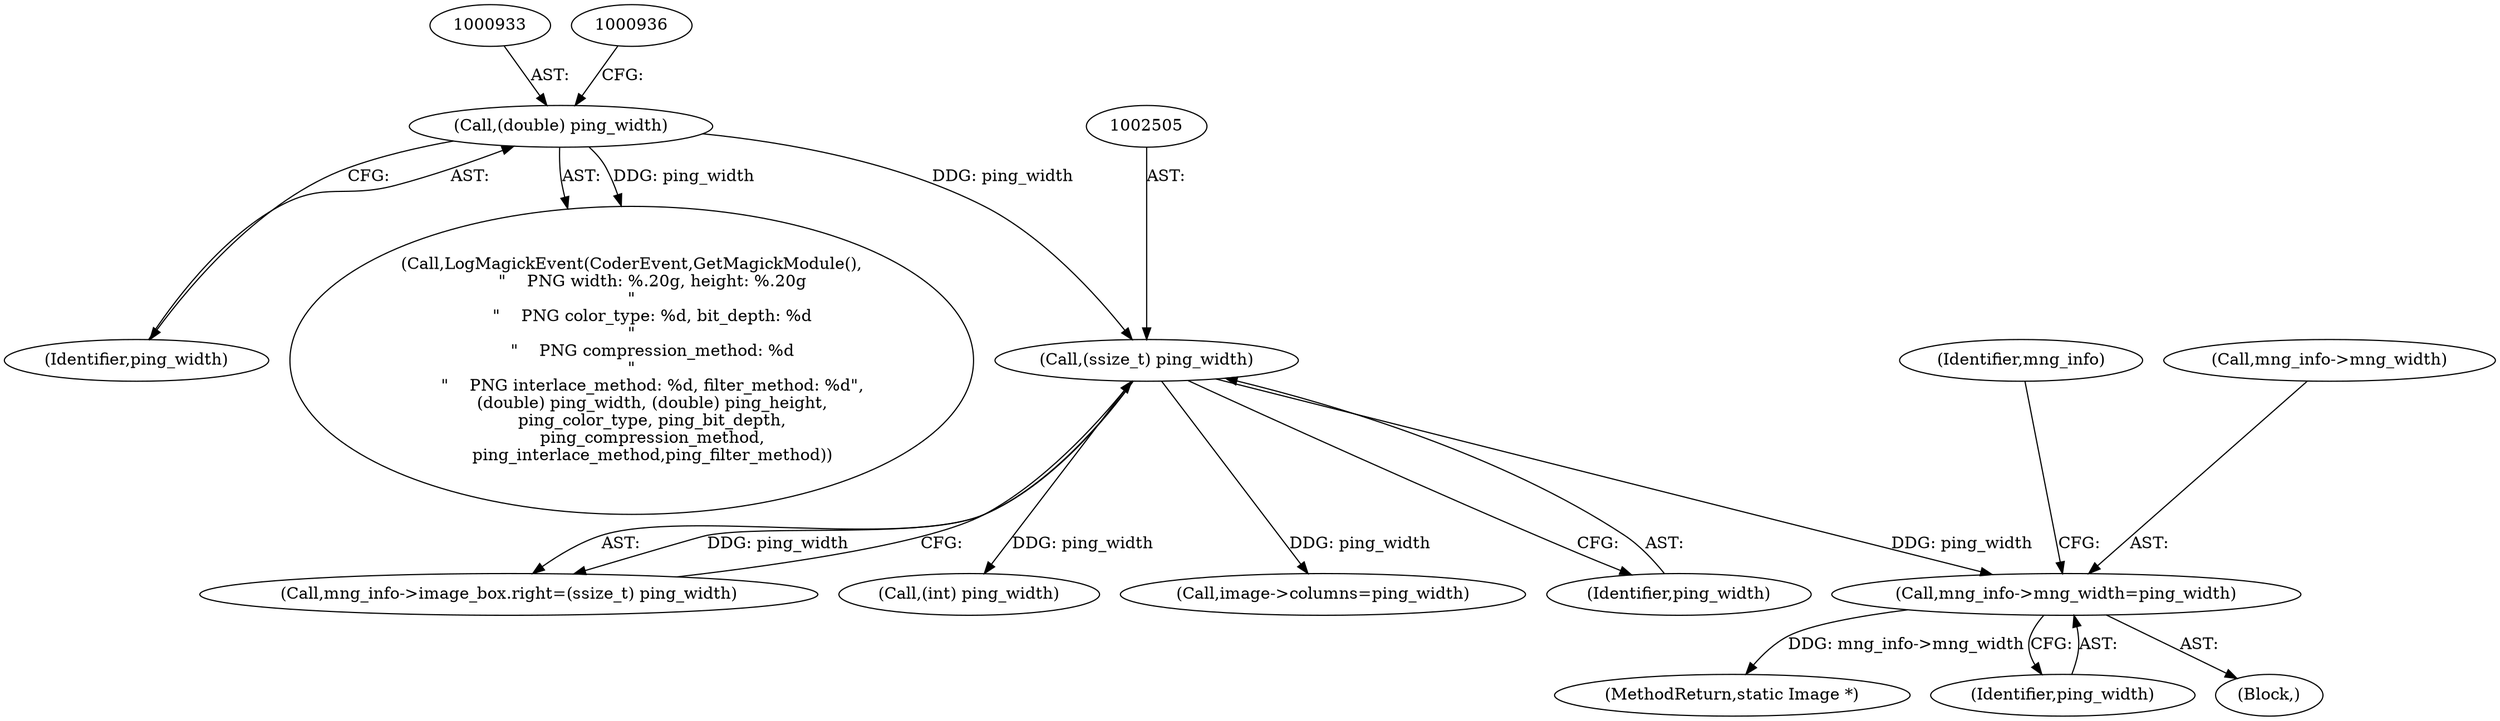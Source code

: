 digraph "0_ImageMagick_8ca35831e91c3db8c6d281d09b605001003bec08@pointer" {
"1002530" [label="(Call,mng_info->mng_width=ping_width)"];
"1002504" [label="(Call,(ssize_t) ping_width)"];
"1000932" [label="(Call,(double) ping_width)"];
"1002537" [label="(Identifier,mng_info)"];
"1000932" [label="(Call,(double) ping_width)"];
"1002506" [label="(Identifier,ping_width)"];
"1005492" [label="(MethodReturn,static Image *)"];
"1002504" [label="(Call,(ssize_t) ping_width)"];
"1002530" [label="(Call,mng_info->mng_width=ping_width)"];
"1002498" [label="(Call,mng_info->image_box.right=(ssize_t) ping_width)"];
"1000934" [label="(Identifier,ping_width)"];
"1000928" [label="(Call,LogMagickEvent(CoderEvent,GetMagickModule(),\n        \"    PNG width: %.20g, height: %.20g\n\"\n        \"    PNG color_type: %d, bit_depth: %d\n\"\n        \"    PNG compression_method: %d\n\"\n        \"    PNG interlace_method: %d, filter_method: %d\",\n        (double) ping_width, (double) ping_height,\n        ping_color_type, ping_bit_depth,\n        ping_compression_method,\n        ping_interlace_method,ping_filter_method))"];
"1002534" [label="(Identifier,ping_width)"];
"1002531" [label="(Call,mng_info->mng_width)"];
"1002529" [label="(Block,)"];
"1002958" [label="(Call,(int) ping_width)"];
"1002574" [label="(Call,image->columns=ping_width)"];
"1002530" -> "1002529"  [label="AST: "];
"1002530" -> "1002534"  [label="CFG: "];
"1002531" -> "1002530"  [label="AST: "];
"1002534" -> "1002530"  [label="AST: "];
"1002537" -> "1002530"  [label="CFG: "];
"1002530" -> "1005492"  [label="DDG: mng_info->mng_width"];
"1002504" -> "1002530"  [label="DDG: ping_width"];
"1002504" -> "1002498"  [label="AST: "];
"1002504" -> "1002506"  [label="CFG: "];
"1002505" -> "1002504"  [label="AST: "];
"1002506" -> "1002504"  [label="AST: "];
"1002498" -> "1002504"  [label="CFG: "];
"1002504" -> "1002498"  [label="DDG: ping_width"];
"1000932" -> "1002504"  [label="DDG: ping_width"];
"1002504" -> "1002574"  [label="DDG: ping_width"];
"1002504" -> "1002958"  [label="DDG: ping_width"];
"1000932" -> "1000928"  [label="AST: "];
"1000932" -> "1000934"  [label="CFG: "];
"1000933" -> "1000932"  [label="AST: "];
"1000934" -> "1000932"  [label="AST: "];
"1000936" -> "1000932"  [label="CFG: "];
"1000932" -> "1000928"  [label="DDG: ping_width"];
}
